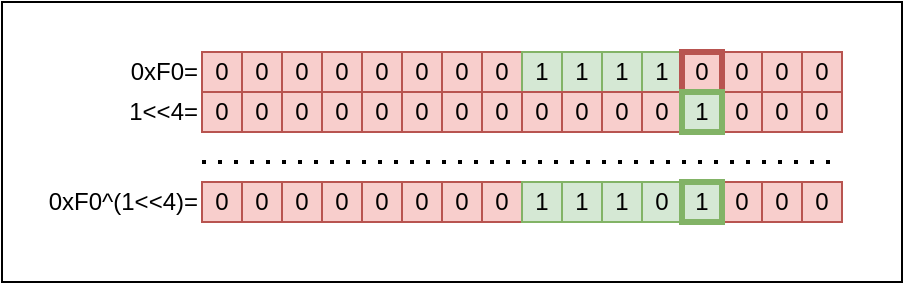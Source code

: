 <mxfile version="20.8.16" type="device"><diagram name="Page-1" id="MCeyO6FO1Lrba_OSGRpv"><mxGraphModel dx="1464" dy="488" grid="1" gridSize="10" guides="1" tooltips="1" connect="1" arrows="1" fold="1" page="1" pageScale="1" pageWidth="827" pageHeight="1169" math="0" shadow="0"><root><mxCell id="0"/><mxCell id="1" parent="0"/><mxCell id="C0ix6jXAgtZUs7aoz-_d-173" value="" style="rounded=0;whiteSpace=wrap;html=1;strokeColor=default;strokeWidth=1;fillColor=none;" vertex="1" parent="1"><mxGeometry x="-150" y="350" width="450" height="140" as="geometry"/></mxCell><mxCell id="C0ix6jXAgtZUs7aoz-_d-37" value="0" style="rounded=0;whiteSpace=wrap;html=1;fillColor=#f8cecc;strokeColor=#b85450;" vertex="1" parent="1"><mxGeometry x="-30" y="375" width="20" height="20" as="geometry"/></mxCell><mxCell id="C0ix6jXAgtZUs7aoz-_d-38" value="0" style="rounded=0;whiteSpace=wrap;html=1;fillColor=#f8cecc;strokeColor=#b85450;" vertex="1" parent="1"><mxGeometry x="-10" y="375" width="20" height="20" as="geometry"/></mxCell><mxCell id="C0ix6jXAgtZUs7aoz-_d-39" value="0" style="rounded=0;whiteSpace=wrap;html=1;fillColor=#f8cecc;strokeColor=#b85450;" vertex="1" parent="1"><mxGeometry x="10" y="375" width="20" height="20" as="geometry"/></mxCell><mxCell id="C0ix6jXAgtZUs7aoz-_d-40" value="0" style="rounded=0;whiteSpace=wrap;html=1;fillColor=#f8cecc;strokeColor=#b85450;" vertex="1" parent="1"><mxGeometry x="30" y="375" width="20" height="20" as="geometry"/></mxCell><mxCell id="C0ix6jXAgtZUs7aoz-_d-41" value="0" style="rounded=0;whiteSpace=wrap;html=1;fillColor=#f8cecc;strokeColor=#b85450;" vertex="1" parent="1"><mxGeometry x="50" y="375" width="20" height="20" as="geometry"/></mxCell><mxCell id="C0ix6jXAgtZUs7aoz-_d-42" value="0" style="rounded=0;whiteSpace=wrap;html=1;fillColor=#f8cecc;strokeColor=#b85450;" vertex="1" parent="1"><mxGeometry x="70" y="375" width="20" height="20" as="geometry"/></mxCell><mxCell id="C0ix6jXAgtZUs7aoz-_d-43" value="0" style="rounded=0;whiteSpace=wrap;html=1;fillColor=#f8cecc;strokeColor=#b85450;" vertex="1" parent="1"><mxGeometry x="90" y="375" width="20" height="20" as="geometry"/></mxCell><mxCell id="C0ix6jXAgtZUs7aoz-_d-44" value="1" style="rounded=0;whiteSpace=wrap;html=1;fillColor=#d5e8d4;strokeColor=#82b366;" vertex="1" parent="1"><mxGeometry x="110" y="375" width="20" height="20" as="geometry"/></mxCell><mxCell id="C0ix6jXAgtZUs7aoz-_d-45" value="1" style="rounded=0;whiteSpace=wrap;html=1;fillColor=#d5e8d4;strokeColor=#82b366;" vertex="1" parent="1"><mxGeometry x="130" y="375" width="20" height="20" as="geometry"/></mxCell><mxCell id="C0ix6jXAgtZUs7aoz-_d-46" value="1" style="rounded=0;whiteSpace=wrap;html=1;fillColor=#d5e8d4;strokeColor=#82b366;" vertex="1" parent="1"><mxGeometry x="150" y="375" width="20" height="20" as="geometry"/></mxCell><mxCell id="C0ix6jXAgtZUs7aoz-_d-49" value="0" style="rounded=0;whiteSpace=wrap;html=1;fillColor=#f8cecc;strokeColor=#b85450;" vertex="1" parent="1"><mxGeometry x="210" y="375" width="20" height="20" as="geometry"/></mxCell><mxCell id="C0ix6jXAgtZUs7aoz-_d-50" value="0" style="rounded=0;whiteSpace=wrap;html=1;fillColor=#f8cecc;strokeColor=#b85450;" vertex="1" parent="1"><mxGeometry x="230" y="375" width="20" height="20" as="geometry"/></mxCell><mxCell id="C0ix6jXAgtZUs7aoz-_d-51" value="0" style="rounded=0;whiteSpace=wrap;html=1;fillColor=#f8cecc;strokeColor=#b85450;" vertex="1" parent="1"><mxGeometry x="250" y="375" width="20" height="20" as="geometry"/></mxCell><mxCell id="C0ix6jXAgtZUs7aoz-_d-52" value="0" style="rounded=0;whiteSpace=wrap;html=1;fillColor=#f8cecc;strokeColor=#b85450;" vertex="1" parent="1"><mxGeometry x="-50" y="375" width="20" height="20" as="geometry"/></mxCell><mxCell id="C0ix6jXAgtZUs7aoz-_d-53" value="0xF0=" style="text;html=1;strokeColor=none;fillColor=none;align=right;verticalAlign=middle;whiteSpace=wrap;rounded=0;" vertex="1" parent="1"><mxGeometry x="-90" y="370" width="40" height="30" as="geometry"/></mxCell><mxCell id="C0ix6jXAgtZUs7aoz-_d-47" value="1" style="rounded=0;whiteSpace=wrap;html=1;fillColor=#d5e8d4;strokeColor=#82b366;strokeWidth=1;" vertex="1" parent="1"><mxGeometry x="170" y="375" width="20" height="20" as="geometry"/></mxCell><mxCell id="C0ix6jXAgtZUs7aoz-_d-132" value="0" style="rounded=0;whiteSpace=wrap;html=1;fillColor=#f8cecc;strokeColor=#b85450;" vertex="1" parent="1"><mxGeometry x="-30" y="395" width="20" height="20" as="geometry"/></mxCell><mxCell id="C0ix6jXAgtZUs7aoz-_d-133" value="0" style="rounded=0;whiteSpace=wrap;html=1;fillColor=#f8cecc;strokeColor=#b85450;" vertex="1" parent="1"><mxGeometry x="-10" y="395" width="20" height="20" as="geometry"/></mxCell><mxCell id="C0ix6jXAgtZUs7aoz-_d-134" value="0" style="rounded=0;whiteSpace=wrap;html=1;fillColor=#f8cecc;strokeColor=#b85450;" vertex="1" parent="1"><mxGeometry x="10" y="395" width="20" height="20" as="geometry"/></mxCell><mxCell id="C0ix6jXAgtZUs7aoz-_d-135" value="0" style="rounded=0;whiteSpace=wrap;html=1;fillColor=#f8cecc;strokeColor=#b85450;" vertex="1" parent="1"><mxGeometry x="30" y="395" width="20" height="20" as="geometry"/></mxCell><mxCell id="C0ix6jXAgtZUs7aoz-_d-136" value="0" style="rounded=0;whiteSpace=wrap;html=1;fillColor=#f8cecc;strokeColor=#b85450;" vertex="1" parent="1"><mxGeometry x="50" y="395" width="20" height="20" as="geometry"/></mxCell><mxCell id="C0ix6jXAgtZUs7aoz-_d-137" value="0" style="rounded=0;whiteSpace=wrap;html=1;fillColor=#f8cecc;strokeColor=#b85450;" vertex="1" parent="1"><mxGeometry x="70" y="395" width="20" height="20" as="geometry"/></mxCell><mxCell id="C0ix6jXAgtZUs7aoz-_d-138" value="0" style="rounded=0;whiteSpace=wrap;html=1;fillColor=#f8cecc;strokeColor=#b85450;" vertex="1" parent="1"><mxGeometry x="90" y="395" width="20" height="20" as="geometry"/></mxCell><mxCell id="C0ix6jXAgtZUs7aoz-_d-139" value="0" style="rounded=0;whiteSpace=wrap;html=1;fillColor=#f8cecc;strokeColor=#b85450;" vertex="1" parent="1"><mxGeometry x="110" y="395" width="20" height="20" as="geometry"/></mxCell><mxCell id="C0ix6jXAgtZUs7aoz-_d-140" value="0" style="rounded=0;whiteSpace=wrap;html=1;fillColor=#f8cecc;strokeColor=#b85450;" vertex="1" parent="1"><mxGeometry x="130" y="395" width="20" height="20" as="geometry"/></mxCell><mxCell id="C0ix6jXAgtZUs7aoz-_d-141" value="0" style="rounded=0;whiteSpace=wrap;html=1;fillColor=#f8cecc;strokeColor=#b85450;" vertex="1" parent="1"><mxGeometry x="150" y="395" width="20" height="20" as="geometry"/></mxCell><mxCell id="C0ix6jXAgtZUs7aoz-_d-144" value="0" style="rounded=0;whiteSpace=wrap;html=1;fillColor=#f8cecc;strokeColor=#b85450;" vertex="1" parent="1"><mxGeometry x="210" y="395" width="20" height="20" as="geometry"/></mxCell><mxCell id="C0ix6jXAgtZUs7aoz-_d-145" value="0" style="rounded=0;whiteSpace=wrap;html=1;fillColor=#f8cecc;strokeColor=#b85450;" vertex="1" parent="1"><mxGeometry x="230" y="395" width="20" height="20" as="geometry"/></mxCell><mxCell id="C0ix6jXAgtZUs7aoz-_d-146" value="0" style="rounded=0;whiteSpace=wrap;html=1;fillColor=#f8cecc;strokeColor=#b85450;strokeWidth=1;" vertex="1" parent="1"><mxGeometry x="250" y="395" width="20" height="20" as="geometry"/></mxCell><mxCell id="C0ix6jXAgtZUs7aoz-_d-147" value="0" style="rounded=0;whiteSpace=wrap;html=1;fillColor=#f8cecc;strokeColor=#b85450;" vertex="1" parent="1"><mxGeometry x="-50" y="395" width="20" height="20" as="geometry"/></mxCell><mxCell id="C0ix6jXAgtZUs7aoz-_d-142" value="0" style="rounded=0;whiteSpace=wrap;html=1;fillColor=#f8cecc;strokeColor=#b85450;strokeWidth=1;" vertex="1" parent="1"><mxGeometry x="170" y="395" width="20" height="20" as="geometry"/></mxCell><mxCell id="C0ix6jXAgtZUs7aoz-_d-148" value="" style="endArrow=none;dashed=1;html=1;dashPattern=1 3;strokeWidth=2;rounded=0;" edge="1" parent="1"><mxGeometry width="50" height="50" relative="1" as="geometry"><mxPoint x="-50" y="430" as="sourcePoint"/><mxPoint x="270" y="430" as="targetPoint"/></mxGeometry></mxCell><mxCell id="C0ix6jXAgtZUs7aoz-_d-149" value="0" style="rounded=0;whiteSpace=wrap;html=1;fillColor=#f8cecc;strokeColor=#b85450;" vertex="1" parent="1"><mxGeometry x="-30" y="440" width="20" height="20" as="geometry"/></mxCell><mxCell id="C0ix6jXAgtZUs7aoz-_d-150" value="0" style="rounded=0;whiteSpace=wrap;html=1;fillColor=#f8cecc;strokeColor=#b85450;" vertex="1" parent="1"><mxGeometry x="-10" y="440" width="20" height="20" as="geometry"/></mxCell><mxCell id="C0ix6jXAgtZUs7aoz-_d-151" value="0" style="rounded=0;whiteSpace=wrap;html=1;fillColor=#f8cecc;strokeColor=#b85450;" vertex="1" parent="1"><mxGeometry x="10" y="440" width="20" height="20" as="geometry"/></mxCell><mxCell id="C0ix6jXAgtZUs7aoz-_d-152" value="0" style="rounded=0;whiteSpace=wrap;html=1;fillColor=#f8cecc;strokeColor=#b85450;" vertex="1" parent="1"><mxGeometry x="30" y="440" width="20" height="20" as="geometry"/></mxCell><mxCell id="C0ix6jXAgtZUs7aoz-_d-153" value="0" style="rounded=0;whiteSpace=wrap;html=1;fillColor=#f8cecc;strokeColor=#b85450;" vertex="1" parent="1"><mxGeometry x="50" y="440" width="20" height="20" as="geometry"/></mxCell><mxCell id="C0ix6jXAgtZUs7aoz-_d-154" value="0" style="rounded=0;whiteSpace=wrap;html=1;fillColor=#f8cecc;strokeColor=#b85450;" vertex="1" parent="1"><mxGeometry x="70" y="440" width="20" height="20" as="geometry"/></mxCell><mxCell id="C0ix6jXAgtZUs7aoz-_d-155" value="0" style="rounded=0;whiteSpace=wrap;html=1;fillColor=#f8cecc;strokeColor=#b85450;" vertex="1" parent="1"><mxGeometry x="90" y="440" width="20" height="20" as="geometry"/></mxCell><mxCell id="C0ix6jXAgtZUs7aoz-_d-156" value="1" style="rounded=0;whiteSpace=wrap;html=1;fillColor=#d5e8d4;strokeColor=#82b366;" vertex="1" parent="1"><mxGeometry x="110" y="440" width="20" height="20" as="geometry"/></mxCell><mxCell id="C0ix6jXAgtZUs7aoz-_d-157" value="1" style="rounded=0;whiteSpace=wrap;html=1;fillColor=#d5e8d4;strokeColor=#82b366;" vertex="1" parent="1"><mxGeometry x="130" y="440" width="20" height="20" as="geometry"/></mxCell><mxCell id="C0ix6jXAgtZUs7aoz-_d-158" value="1" style="rounded=0;whiteSpace=wrap;html=1;fillColor=#d5e8d4;strokeColor=#82b366;" vertex="1" parent="1"><mxGeometry x="150" y="440" width="20" height="20" as="geometry"/></mxCell><mxCell id="C0ix6jXAgtZUs7aoz-_d-160" value="0" style="rounded=0;whiteSpace=wrap;html=1;fillColor=#f8cecc;strokeColor=#b85450;" vertex="1" parent="1"><mxGeometry x="210" y="440" width="20" height="20" as="geometry"/></mxCell><mxCell id="C0ix6jXAgtZUs7aoz-_d-161" value="0" style="rounded=0;whiteSpace=wrap;html=1;fillColor=#f8cecc;strokeColor=#b85450;" vertex="1" parent="1"><mxGeometry x="230" y="440" width="20" height="20" as="geometry"/></mxCell><mxCell id="C0ix6jXAgtZUs7aoz-_d-162" value="0" style="rounded=0;whiteSpace=wrap;html=1;fillColor=#f8cecc;strokeColor=#b85450;strokeWidth=1;" vertex="1" parent="1"><mxGeometry x="250" y="440" width="20" height="20" as="geometry"/></mxCell><mxCell id="C0ix6jXAgtZUs7aoz-_d-163" value="0" style="rounded=0;whiteSpace=wrap;html=1;fillColor=#f8cecc;strokeColor=#b85450;" vertex="1" parent="1"><mxGeometry x="-50" y="440" width="20" height="20" as="geometry"/></mxCell><mxCell id="C0ix6jXAgtZUs7aoz-_d-164" value="0" style="rounded=0;whiteSpace=wrap;html=1;fillColor=#d5e8d4;strokeColor=#82b366;strokeWidth=1;" vertex="1" parent="1"><mxGeometry x="170" y="440" width="20" height="20" as="geometry"/></mxCell><mxCell id="C0ix6jXAgtZUs7aoz-_d-165" value="1&amp;lt;&amp;lt;4=" style="text;html=1;strokeColor=none;fillColor=none;align=right;verticalAlign=middle;whiteSpace=wrap;rounded=0;" vertex="1" parent="1"><mxGeometry x="-110" y="390" width="60" height="30" as="geometry"/></mxCell><mxCell id="C0ix6jXAgtZUs7aoz-_d-166" value="0xF0^(1&amp;lt;&amp;lt;4)=" style="text;html=1;strokeColor=none;fillColor=none;align=right;verticalAlign=middle;whiteSpace=wrap;rounded=0;" vertex="1" parent="1"><mxGeometry x="-130" y="435" width="80" height="30" as="geometry"/></mxCell><mxCell id="C0ix6jXAgtZUs7aoz-_d-48" value="0" style="rounded=0;whiteSpace=wrap;html=1;fillColor=#f8cecc;strokeColor=#b85450;strokeWidth=3;" vertex="1" parent="1"><mxGeometry x="190" y="375" width="20" height="20" as="geometry"/></mxCell><mxCell id="C0ix6jXAgtZUs7aoz-_d-143" value="1" style="rounded=0;whiteSpace=wrap;html=1;fillColor=#d5e8d4;strokeColor=#82b366;strokeWidth=3;" vertex="1" parent="1"><mxGeometry x="190" y="395" width="20" height="20" as="geometry"/></mxCell><mxCell id="C0ix6jXAgtZUs7aoz-_d-159" value="1" style="rounded=0;whiteSpace=wrap;html=1;fillColor=#d5e8d4;strokeColor=#82b366;strokeWidth=3;" vertex="1" parent="1"><mxGeometry x="190" y="440" width="20" height="20" as="geometry"/></mxCell></root></mxGraphModel></diagram></mxfile>